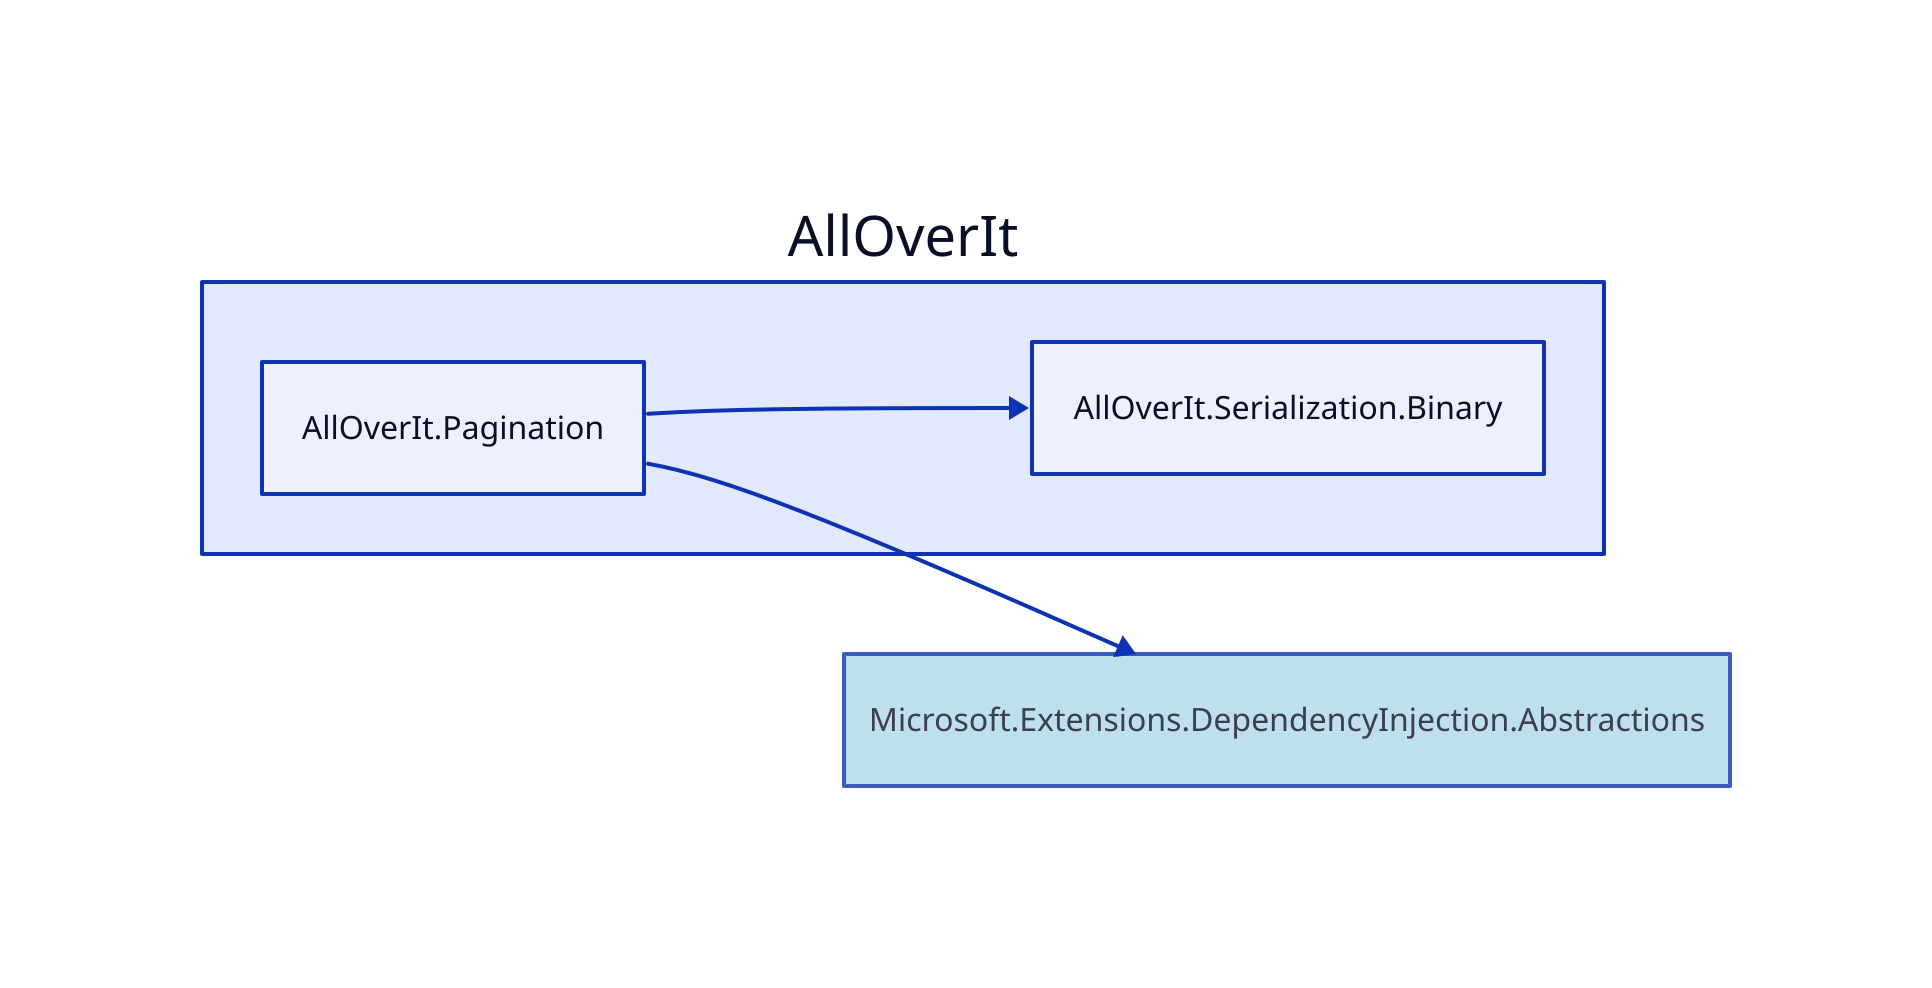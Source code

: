 direction: right

aoi: AllOverIt
aoi.alloverit-pagination: AllOverIt.Pagination
aoi.alloverit-serialization-binary: AllOverIt.Serialization.Binary
microsoft-extensions-dependencyinjection-abstractions: Microsoft.Extensions.DependencyInjection.Abstractions
microsoft-extensions-dependencyinjection-abstractions.style.fill: lightblue
microsoft-extensions-dependencyinjection-abstractions.style.opacity: 0.8

aoi.alloverit-serialization-binary <- aoi.alloverit-pagination
microsoft-extensions-dependencyinjection-abstractions <- aoi.alloverit-pagination
